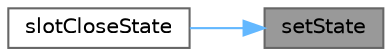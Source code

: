 digraph "setState"
{
 // LATEX_PDF_SIZE
  bgcolor="transparent";
  edge [fontname=Helvetica,fontsize=10,labelfontname=Helvetica,labelfontsize=10];
  node [fontname=Helvetica,fontsize=10,shape=box,height=0.2,width=0.4];
  rankdir="RL";
  Node1 [id="Node000001",label="setState",height=0.2,width=0.4,color="gray40", fillcolor="grey60", style="filled", fontcolor="black",tooltip="设置按钮状态"];
  Node1 -> Node2 [id="edge1_Node000001_Node000002",dir="back",color="steelblue1",style="solid",tooltip=" "];
  Node2 [id="Node000002",label="slotCloseState",height=0.2,width=0.4,color="grey40", fillcolor="white", style="filled",URL="$class_interactive_button_base.html#a57d17dae4e611301fbdde96a92c0509e",tooltip="关闭按钮状态"];
}
